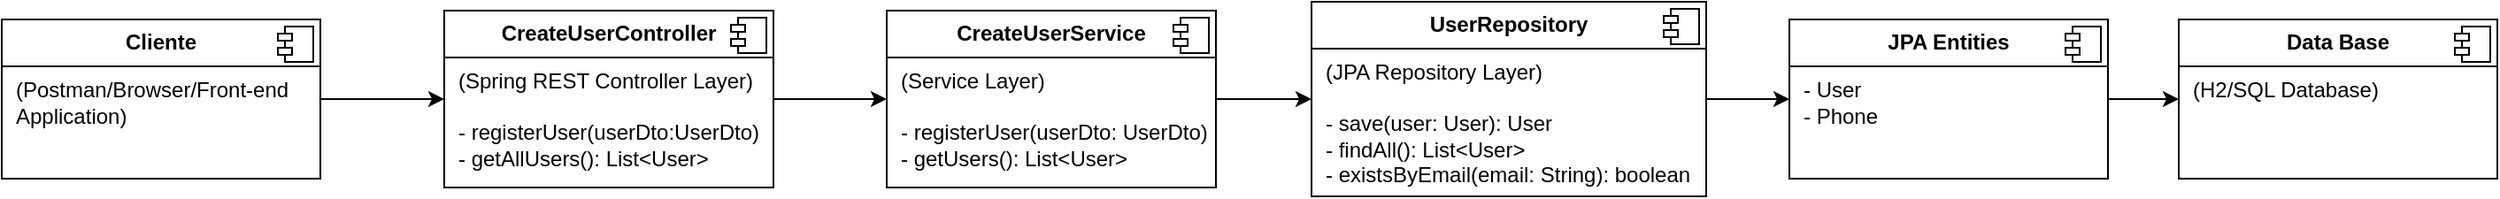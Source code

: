<mxfile version="24.5.4" type="github">
  <diagram name="Página-1" id="pv2GTEgUgIdMpaDRizBy">
    <mxGraphModel dx="1050" dy="565" grid="1" gridSize="10" guides="1" tooltips="1" connect="1" arrows="1" fold="1" page="1" pageScale="1" pageWidth="827" pageHeight="1169" math="0" shadow="0">
      <root>
        <mxCell id="0" />
        <mxCell id="1" parent="0" />
        <mxCell id="ZZBgqmPyld4O6EQfUw_0-5" value="&lt;p style=&quot;margin:0px;margin-top:6px;text-align:center;&quot;&gt;&lt;b&gt;Cliente&lt;/b&gt;&lt;/p&gt;&lt;hr size=&quot;1&quot; style=&quot;border-style:solid;&quot;&gt;&lt;p style=&quot;margin:0px;margin-left:8px;&quot;&gt;(Postman/Browser/Front-end Application)&lt;br&gt;&lt;/p&gt;" style="align=left;overflow=fill;html=1;dropTarget=0;whiteSpace=wrap;" vertex="1" parent="1">
          <mxGeometry x="30" y="320" width="180" height="90" as="geometry" />
        </mxCell>
        <mxCell id="ZZBgqmPyld4O6EQfUw_0-6" value="" style="shape=component;jettyWidth=8;jettyHeight=4;" vertex="1" parent="ZZBgqmPyld4O6EQfUw_0-5">
          <mxGeometry x="1" width="20" height="20" relative="1" as="geometry">
            <mxPoint x="-24" y="4" as="offset" />
          </mxGeometry>
        </mxCell>
        <mxCell id="ZZBgqmPyld4O6EQfUw_0-20" value="" style="edgeStyle=orthogonalEdgeStyle;rounded=0;orthogonalLoop=1;jettySize=auto;html=1;" edge="1" parent="1" source="ZZBgqmPyld4O6EQfUw_0-7" target="ZZBgqmPyld4O6EQfUw_0-10">
          <mxGeometry relative="1" as="geometry" />
        </mxCell>
        <mxCell id="ZZBgqmPyld4O6EQfUw_0-7" value="&lt;p style=&quot;margin:0px;margin-top:6px;text-align:center;&quot;&gt;&lt;b&gt;CreateUserController&lt;/b&gt;&lt;/p&gt;&lt;hr size=&quot;1&quot; style=&quot;border-style:solid;&quot;&gt;&lt;p style=&quot;margin:0px;margin-left:8px;&quot;&gt;(Spring REST Controller Layer)&lt;/p&gt;&lt;p style=&quot;margin:0px;margin-left:8px;&quot;&gt;&amp;nbsp;&lt;br&gt;- registerUser(userDto:UserDto)&lt;br&gt;- getAllUsers(): List&amp;lt;User&amp;gt;&lt;br&gt;&lt;/p&gt;" style="align=left;overflow=fill;html=1;dropTarget=0;whiteSpace=wrap;" vertex="1" parent="1">
          <mxGeometry x="280" y="315" width="186" height="100" as="geometry" />
        </mxCell>
        <mxCell id="ZZBgqmPyld4O6EQfUw_0-8" value="" style="shape=component;jettyWidth=8;jettyHeight=4;" vertex="1" parent="ZZBgqmPyld4O6EQfUw_0-7">
          <mxGeometry x="1" width="20" height="20" relative="1" as="geometry">
            <mxPoint x="-24" y="4" as="offset" />
          </mxGeometry>
        </mxCell>
        <mxCell id="ZZBgqmPyld4O6EQfUw_0-21" value="" style="edgeStyle=orthogonalEdgeStyle;rounded=0;orthogonalLoop=1;jettySize=auto;html=1;" edge="1" parent="1" source="ZZBgqmPyld4O6EQfUw_0-10" target="ZZBgqmPyld4O6EQfUw_0-12">
          <mxGeometry relative="1" as="geometry" />
        </mxCell>
        <mxCell id="ZZBgqmPyld4O6EQfUw_0-10" value="&lt;p style=&quot;margin:0px;margin-top:6px;text-align:center;&quot;&gt;&lt;b&gt;CreateUserService&lt;/b&gt;&lt;/p&gt;&lt;hr size=&quot;1&quot; style=&quot;border-style:solid;&quot;&gt;&lt;p style=&quot;margin:0px;margin-left:8px;&quot;&gt;(Service Layer)&lt;/p&gt;&lt;p style=&quot;margin:0px;margin-left:8px;&quot;&gt;&lt;br&gt;&lt;/p&gt;&lt;p style=&quot;margin:0px;margin-left:8px;&quot;&gt;- registerUser(userDto: UserDto) - getUsers(): List&amp;lt;User&amp;gt;&lt;br&gt;&lt;/p&gt;" style="align=left;overflow=fill;html=1;dropTarget=0;whiteSpace=wrap;" vertex="1" parent="1">
          <mxGeometry x="530" y="315" width="186" height="100" as="geometry" />
        </mxCell>
        <mxCell id="ZZBgqmPyld4O6EQfUw_0-11" value="" style="shape=component;jettyWidth=8;jettyHeight=4;" vertex="1" parent="ZZBgqmPyld4O6EQfUw_0-10">
          <mxGeometry x="1" width="20" height="20" relative="1" as="geometry">
            <mxPoint x="-24" y="4" as="offset" />
          </mxGeometry>
        </mxCell>
        <mxCell id="ZZBgqmPyld4O6EQfUw_0-22" value="" style="edgeStyle=orthogonalEdgeStyle;rounded=0;orthogonalLoop=1;jettySize=auto;html=1;" edge="1" parent="1" source="ZZBgqmPyld4O6EQfUw_0-12" target="ZZBgqmPyld4O6EQfUw_0-14">
          <mxGeometry relative="1" as="geometry" />
        </mxCell>
        <mxCell id="ZZBgqmPyld4O6EQfUw_0-12" value="&lt;p style=&quot;margin:0px;margin-top:6px;text-align:center;&quot;&gt;&lt;b&gt;UserRepository&lt;/b&gt;&lt;br&gt;&lt;/p&gt;&lt;hr size=&quot;1&quot; style=&quot;border-style:solid;&quot;&gt;&lt;p style=&quot;margin:0px;margin-left:8px;&quot;&gt;(JPA Repository Layer)&lt;br&gt;&lt;br&gt;&lt;/p&gt;&lt;p style=&quot;margin:0px;margin-left:8px;&quot;&gt;- save(user: User): User&lt;br&gt;- findAll(): List&amp;lt;User&amp;gt;&lt;br&gt;- existsByEmail(email: String): boolean&lt;br&gt;&lt;/p&gt;" style="align=left;overflow=fill;html=1;dropTarget=0;whiteSpace=wrap;" vertex="1" parent="1">
          <mxGeometry x="770" y="310" width="223" height="110" as="geometry" />
        </mxCell>
        <mxCell id="ZZBgqmPyld4O6EQfUw_0-13" value="" style="shape=component;jettyWidth=8;jettyHeight=4;" vertex="1" parent="ZZBgqmPyld4O6EQfUw_0-12">
          <mxGeometry x="1" width="20" height="20" relative="1" as="geometry">
            <mxPoint x="-24" y="4" as="offset" />
          </mxGeometry>
        </mxCell>
        <mxCell id="ZZBgqmPyld4O6EQfUw_0-23" value="" style="edgeStyle=orthogonalEdgeStyle;rounded=0;orthogonalLoop=1;jettySize=auto;html=1;" edge="1" parent="1" source="ZZBgqmPyld4O6EQfUw_0-14" target="ZZBgqmPyld4O6EQfUw_0-16">
          <mxGeometry relative="1" as="geometry" />
        </mxCell>
        <mxCell id="ZZBgqmPyld4O6EQfUw_0-14" value="&lt;p style=&quot;margin:0px;margin-top:6px;text-align:center;&quot;&gt;&lt;b&gt;JPA Entities&lt;/b&gt;&lt;br&gt;&lt;/p&gt;&lt;hr size=&quot;1&quot; style=&quot;border-style:solid;&quot;&gt;&lt;p style=&quot;margin:0px;margin-left:8px;&quot;&gt;- User&amp;nbsp;&lt;/p&gt;&lt;p style=&quot;margin:0px;margin-left:8px;&quot;&gt;- Phone&lt;br&gt;&lt;/p&gt;" style="align=left;overflow=fill;html=1;dropTarget=0;whiteSpace=wrap;" vertex="1" parent="1">
          <mxGeometry x="1040" y="320" width="180" height="90" as="geometry" />
        </mxCell>
        <mxCell id="ZZBgqmPyld4O6EQfUw_0-15" value="" style="shape=component;jettyWidth=8;jettyHeight=4;" vertex="1" parent="ZZBgqmPyld4O6EQfUw_0-14">
          <mxGeometry x="1" width="20" height="20" relative="1" as="geometry">
            <mxPoint x="-24" y="4" as="offset" />
          </mxGeometry>
        </mxCell>
        <mxCell id="ZZBgqmPyld4O6EQfUw_0-16" value="&lt;p style=&quot;margin:0px;margin-top:6px;text-align:center;&quot;&gt;&lt;b&gt;Data Base&lt;/b&gt;&lt;/p&gt;&lt;hr size=&quot;1&quot; style=&quot;border-style:solid;&quot;&gt;&lt;p style=&quot;margin:0px;margin-left:8px;&quot;&gt;(H2/SQL Database)&lt;br&gt;&lt;/p&gt;" style="align=left;overflow=fill;html=1;dropTarget=0;whiteSpace=wrap;" vertex="1" parent="1">
          <mxGeometry x="1260" y="320" width="180" height="90" as="geometry" />
        </mxCell>
        <mxCell id="ZZBgqmPyld4O6EQfUw_0-17" value="" style="shape=component;jettyWidth=8;jettyHeight=4;" vertex="1" parent="ZZBgqmPyld4O6EQfUw_0-16">
          <mxGeometry x="1" width="20" height="20" relative="1" as="geometry">
            <mxPoint x="-24" y="4" as="offset" />
          </mxGeometry>
        </mxCell>
        <mxCell id="ZZBgqmPyld4O6EQfUw_0-19" value="" style="endArrow=classic;html=1;rounded=0;entryX=0;entryY=0.5;entryDx=0;entryDy=0;exitX=1;exitY=0.5;exitDx=0;exitDy=0;" edge="1" parent="1" source="ZZBgqmPyld4O6EQfUw_0-5" target="ZZBgqmPyld4O6EQfUw_0-7">
          <mxGeometry width="50" height="50" relative="1" as="geometry">
            <mxPoint x="390" y="330" as="sourcePoint" />
            <mxPoint x="440" y="280" as="targetPoint" />
          </mxGeometry>
        </mxCell>
      </root>
    </mxGraphModel>
  </diagram>
</mxfile>

